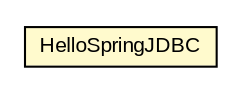 #!/usr/local/bin/dot
#
# Class diagram 
# Generated by UMLGraph version R5_6 (http://www.umlgraph.org/)
#

digraph G {
	edge [fontname="arial",fontsize=10,labelfontname="arial",labelfontsize=10];
	node [fontname="arial",fontsize=10,shape=plaintext];
	nodesep=0.25;
	ranksep=0.5;
	// spring.jdbc.HelloSpringJDBC
	c15905 [label=<<table title="spring.jdbc.HelloSpringJDBC" border="0" cellborder="1" cellspacing="0" cellpadding="2" port="p" bgcolor="lemonChiffon" href="./HelloSpringJDBC.html">
		<tr><td><table border="0" cellspacing="0" cellpadding="1">
<tr><td align="center" balign="center"> HelloSpringJDBC </td></tr>
		</table></td></tr>
		</table>>, URL="./HelloSpringJDBC.html", fontname="arial", fontcolor="black", fontsize=10.0];
}

